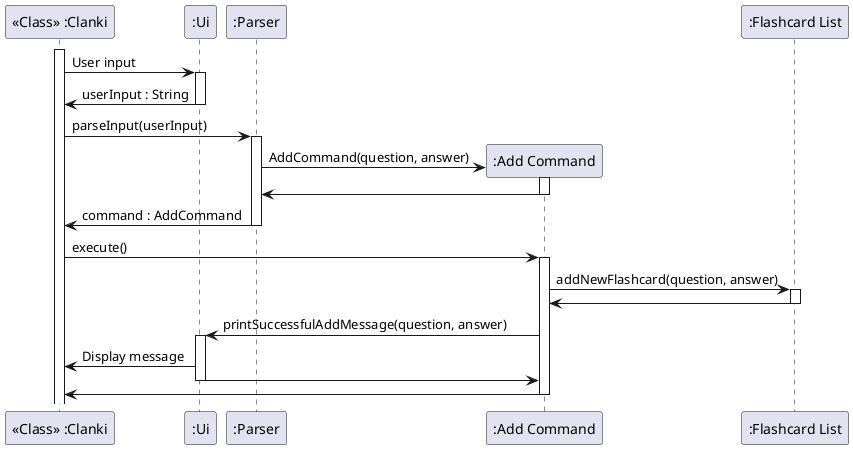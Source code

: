 @startuml
'https://plantuml.com/sequence-diagram

participant "<<Class>> :Clanki" as Main
participant ":Ui" as Ui
participant ":Parser" as Parser
participant ":Add Command" as AddCommand
participant ":Flashcard List" as FlashcardList

activate Main
Main -> Ui : User input
activate Ui

Ui -> Main : userInput : String
deactivate Ui

Main -> Parser : parseInput(userInput)
activate Parser

create AddCommand
Parser -> AddCommand : AddCommand(question, answer)
activate AddCommand

AddCommand -> Parser
deactivate AddCommand

Parser -> Main : command : AddCommand
deactivate Parser

Main -> AddCommand : execute()
activate AddCommand

AddCommand -> FlashcardList : addNewFlashcard(question, answer)
activate FlashcardList

FlashcardList -> AddCommand
deactivate FlashcardList

AddCommand -> Ui : printSuccessfulAddMessage(question, answer)
activate Ui

Main<- Ui : Display message
Ui -> AddCommand
deactivate Ui

AddCommand -> Main
deactivate AddCommand



@enduml